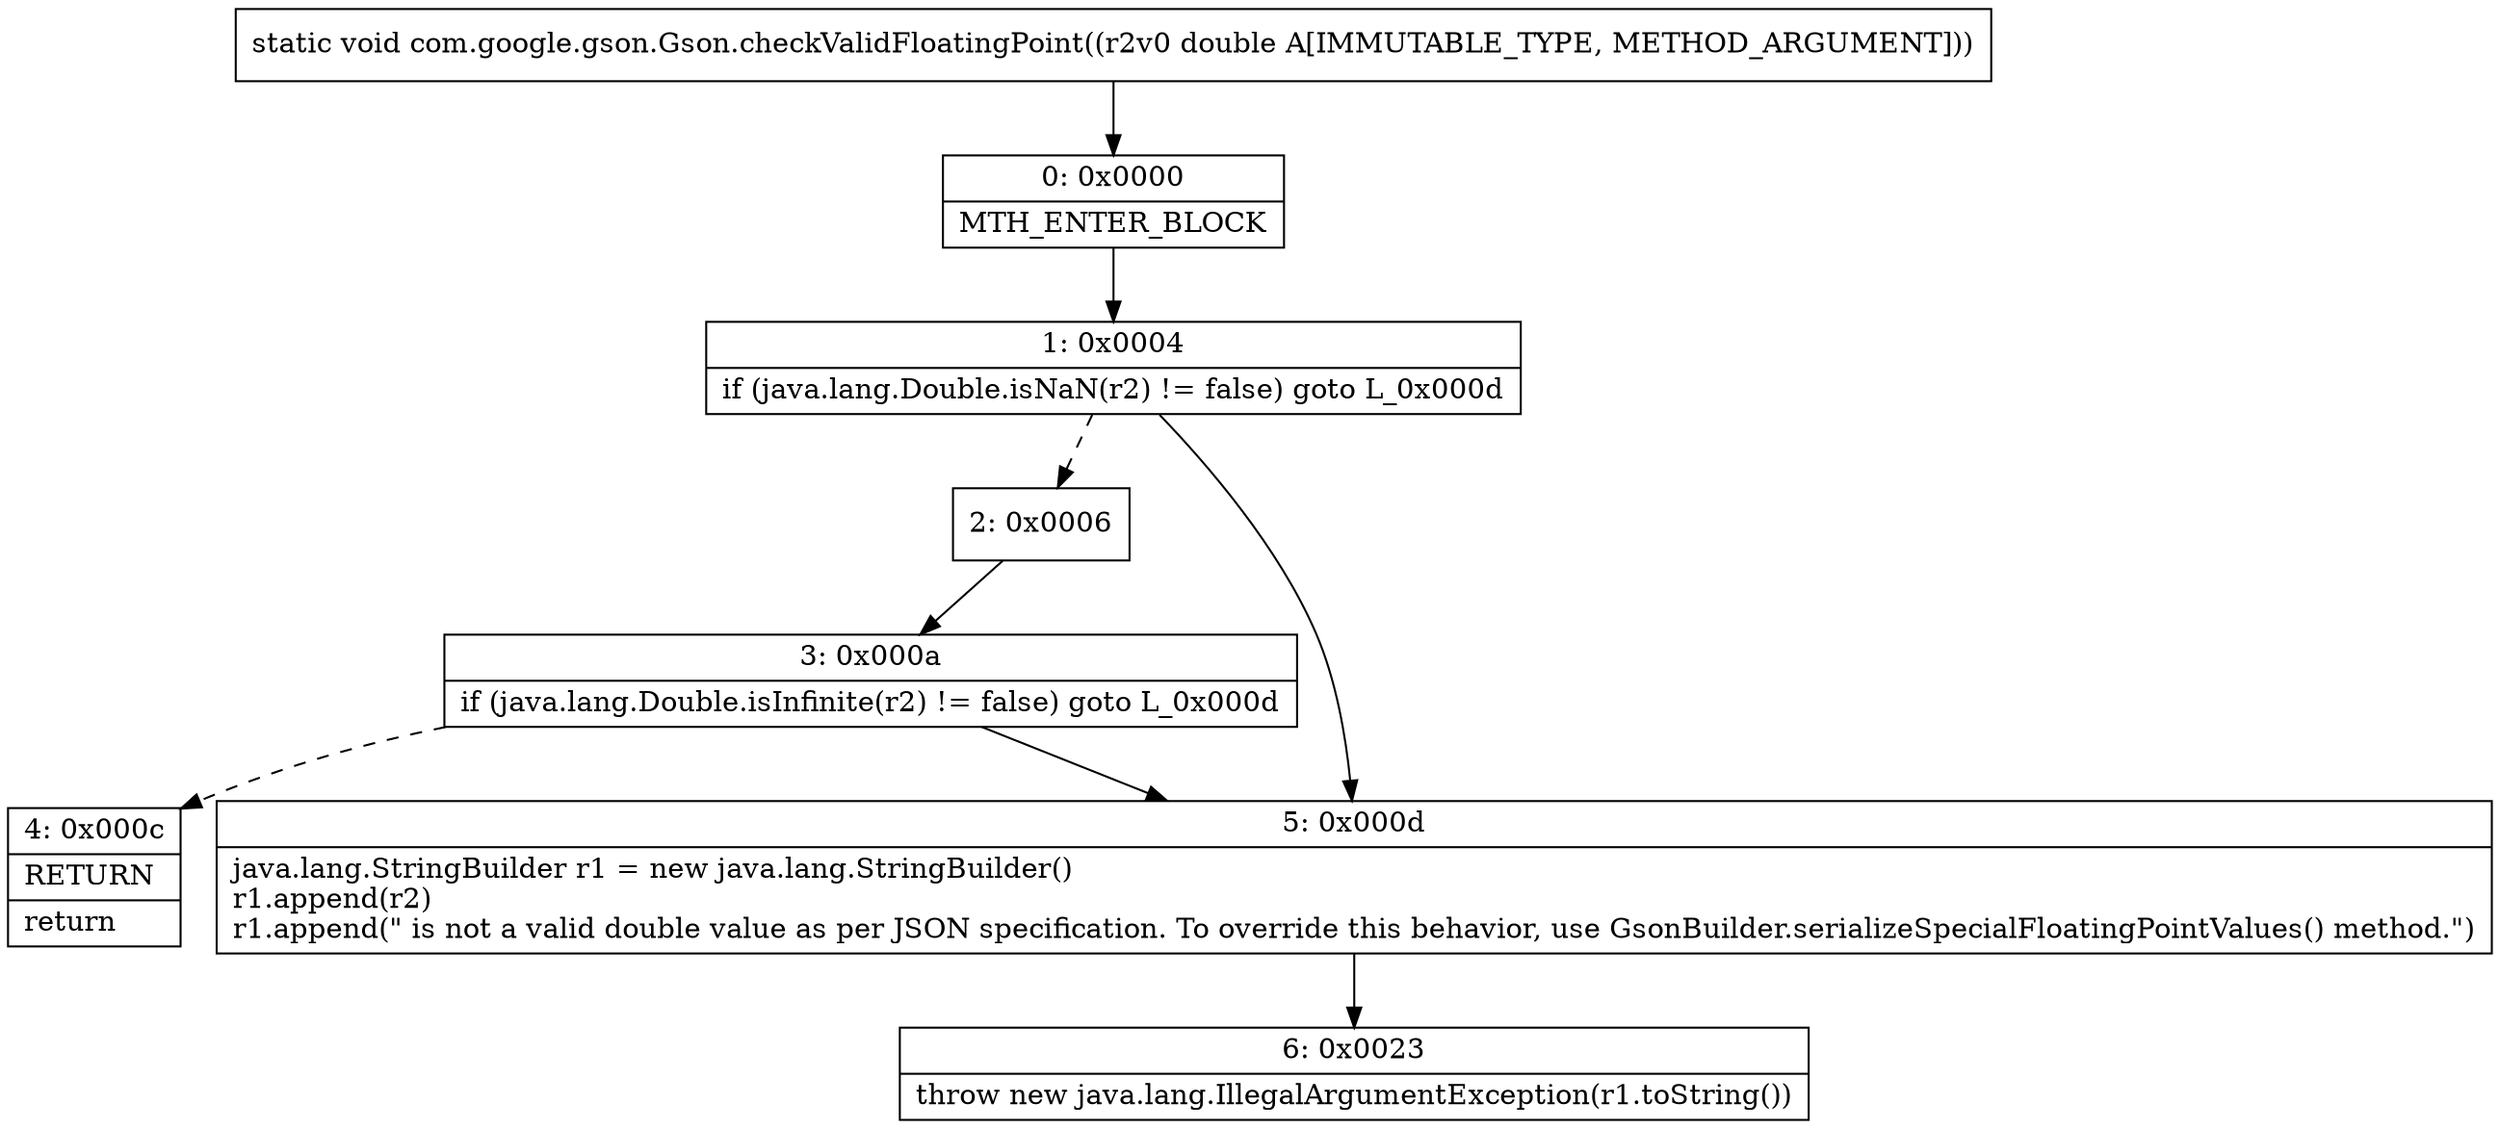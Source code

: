 digraph "CFG forcom.google.gson.Gson.checkValidFloatingPoint(D)V" {
Node_0 [shape=record,label="{0\:\ 0x0000|MTH_ENTER_BLOCK\l}"];
Node_1 [shape=record,label="{1\:\ 0x0004|if (java.lang.Double.isNaN(r2) != false) goto L_0x000d\l}"];
Node_2 [shape=record,label="{2\:\ 0x0006}"];
Node_3 [shape=record,label="{3\:\ 0x000a|if (java.lang.Double.isInfinite(r2) != false) goto L_0x000d\l}"];
Node_4 [shape=record,label="{4\:\ 0x000c|RETURN\l|return\l}"];
Node_5 [shape=record,label="{5\:\ 0x000d|java.lang.StringBuilder r1 = new java.lang.StringBuilder()\lr1.append(r2)\lr1.append(\" is not a valid double value as per JSON specification. To override this behavior, use GsonBuilder.serializeSpecialFloatingPointValues() method.\")\l}"];
Node_6 [shape=record,label="{6\:\ 0x0023|throw new java.lang.IllegalArgumentException(r1.toString())\l}"];
MethodNode[shape=record,label="{static void com.google.gson.Gson.checkValidFloatingPoint((r2v0 double A[IMMUTABLE_TYPE, METHOD_ARGUMENT])) }"];
MethodNode -> Node_0;
Node_0 -> Node_1;
Node_1 -> Node_2[style=dashed];
Node_1 -> Node_5;
Node_2 -> Node_3;
Node_3 -> Node_4[style=dashed];
Node_3 -> Node_5;
Node_5 -> Node_6;
}

